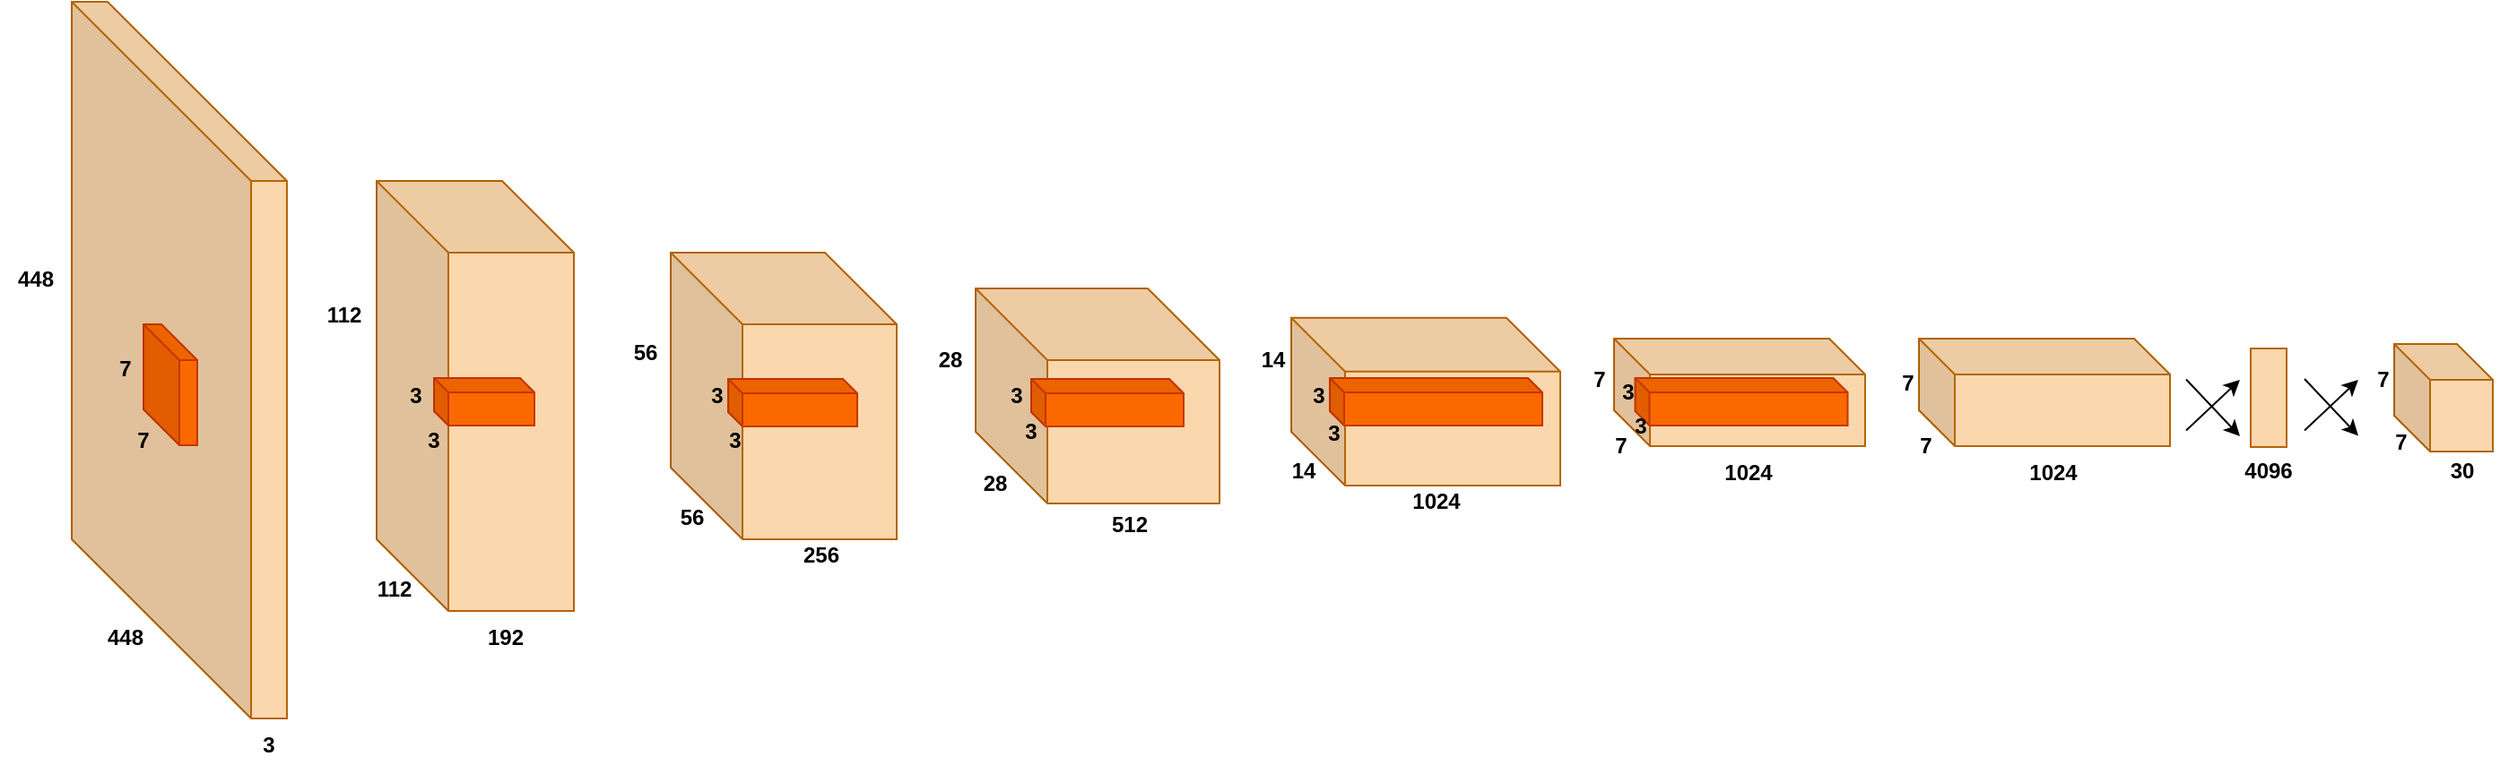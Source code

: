 <mxfile version="14.9.8" type="device"><diagram id="zFlVRU_5h1scILDpNqvU" name="Page-1"><mxGraphModel dx="1388" dy="1433" grid="0" gridSize="10" guides="1" tooltips="1" connect="1" arrows="1" fold="1" page="1" pageScale="1" pageWidth="1654" pageHeight="1169" background="#FFFFFF" math="0" shadow="0"><root><mxCell id="0"/><mxCell id="1" parent="0"/><mxCell id="fAfMOuDEGAaXCi6AJNAk-10" value="" style="shape=cube;whiteSpace=wrap;html=1;boundedLbl=1;backgroundOutline=1;darkOpacity=0.05;darkOpacity2=0.1;size=100;perimeterSpacing=0;strokeColor=#b46504;fillColor=#fad7ac;" vertex="1" parent="1"><mxGeometry x="60" y="260" width="120" height="400" as="geometry"/></mxCell><mxCell id="fAfMOuDEGAaXCi6AJNAk-14" value="3" style="text;html=1;strokeColor=none;fillColor=none;align=center;verticalAlign=middle;whiteSpace=wrap;rounded=0;fontStyle=1" vertex="1" parent="1"><mxGeometry x="150" y="660" width="40" height="30" as="geometry"/></mxCell><mxCell id="fAfMOuDEGAaXCi6AJNAk-15" value="448" style="text;html=1;strokeColor=none;fillColor=none;align=center;verticalAlign=middle;whiteSpace=wrap;rounded=0;fontStyle=1" vertex="1" parent="1"><mxGeometry x="70" y="600" width="40" height="30" as="geometry"/></mxCell><mxCell id="fAfMOuDEGAaXCi6AJNAk-16" value="448" style="text;html=1;strokeColor=none;fillColor=none;align=center;verticalAlign=middle;whiteSpace=wrap;rounded=0;fontStyle=1" vertex="1" parent="1"><mxGeometry x="20" y="400" width="40" height="30" as="geometry"/></mxCell><mxCell id="fAfMOuDEGAaXCi6AJNAk-18" value="7" style="text;html=1;strokeColor=none;fillColor=none;align=center;verticalAlign=middle;whiteSpace=wrap;rounded=0;fontStyle=1" vertex="1" parent="1"><mxGeometry x="80" y="490" width="40" height="30" as="geometry"/></mxCell><mxCell id="fAfMOuDEGAaXCi6AJNAk-19" value="7" style="text;html=1;strokeColor=none;fillColor=none;align=center;verticalAlign=middle;whiteSpace=wrap;rounded=0;fontStyle=1" vertex="1" parent="1"><mxGeometry x="70" y="450" width="40" height="30" as="geometry"/></mxCell><mxCell id="fAfMOuDEGAaXCi6AJNAk-21" value="" style="shape=cube;whiteSpace=wrap;html=1;boundedLbl=1;backgroundOutline=1;darkOpacity=0.05;darkOpacity2=0.1;strokeColor=#b46504;fillColor=#fad7ac;size=40;" vertex="1" parent="1"><mxGeometry x="230" y="360" width="110" height="240" as="geometry"/></mxCell><mxCell id="fAfMOuDEGAaXCi6AJNAk-23" value="" style="shape=cube;whiteSpace=wrap;html=1;boundedLbl=1;backgroundOutline=1;darkOpacity=0.05;darkOpacity2=0.1;strokeColor=#C73500;fillColor=#fa6800;fontColor=#000000;size=8;" vertex="1" parent="1"><mxGeometry x="262" y="470" width="56" height="26.5" as="geometry"/></mxCell><mxCell id="fAfMOuDEGAaXCi6AJNAk-24" value="3" style="text;html=1;strokeColor=none;fillColor=none;align=center;verticalAlign=middle;whiteSpace=wrap;rounded=0;fontStyle=1" vertex="1" parent="1"><mxGeometry x="242" y="489.5" width="40" height="30" as="geometry"/></mxCell><mxCell id="fAfMOuDEGAaXCi6AJNAk-25" value="3" style="text;html=1;strokeColor=none;fillColor=none;align=center;verticalAlign=middle;whiteSpace=wrap;rounded=0;fontStyle=1" vertex="1" parent="1"><mxGeometry x="232" y="464.5" width="40" height="30" as="geometry"/></mxCell><mxCell id="fAfMOuDEGAaXCi6AJNAk-26" value="112" style="text;html=1;strokeColor=none;fillColor=none;align=center;verticalAlign=middle;whiteSpace=wrap;rounded=0;fontStyle=1" vertex="1" parent="1"><mxGeometry x="192" y="420" width="40" height="30" as="geometry"/></mxCell><mxCell id="fAfMOuDEGAaXCi6AJNAk-27" value="112" style="text;html=1;strokeColor=none;fillColor=none;align=center;verticalAlign=middle;whiteSpace=wrap;rounded=0;fontStyle=1" vertex="1" parent="1"><mxGeometry x="220" y="573" width="40" height="30" as="geometry"/></mxCell><mxCell id="fAfMOuDEGAaXCi6AJNAk-28" value="192" style="text;html=1;strokeColor=none;fillColor=none;align=center;verticalAlign=middle;whiteSpace=wrap;rounded=0;fontStyle=1" vertex="1" parent="1"><mxGeometry x="282" y="600" width="40" height="30" as="geometry"/></mxCell><mxCell id="fAfMOuDEGAaXCi6AJNAk-29" value="" style="shape=cube;whiteSpace=wrap;html=1;boundedLbl=1;backgroundOutline=1;darkOpacity=0.05;darkOpacity2=0.1;strokeColor=#b46504;fillColor=#fad7ac;size=40;" vertex="1" parent="1"><mxGeometry x="394" y="400" width="126" height="160" as="geometry"/></mxCell><mxCell id="fAfMOuDEGAaXCi6AJNAk-31" value="" style="shape=cube;whiteSpace=wrap;html=1;boundedLbl=1;backgroundOutline=1;darkOpacity=0.05;darkOpacity2=0.1;strokeColor=#C73500;fillColor=#fa6800;fontColor=#000000;" vertex="1" parent="1"><mxGeometry x="100" y="440" width="30" height="67.5" as="geometry"/></mxCell><mxCell id="fAfMOuDEGAaXCi6AJNAk-33" value="56" style="text;html=1;strokeColor=none;fillColor=none;align=center;verticalAlign=middle;whiteSpace=wrap;rounded=0;fontStyle=1" vertex="1" parent="1"><mxGeometry x="360" y="440.5" width="40" height="30" as="geometry"/></mxCell><mxCell id="fAfMOuDEGAaXCi6AJNAk-34" value="56" style="text;html=1;strokeColor=none;fillColor=none;align=center;verticalAlign=middle;whiteSpace=wrap;rounded=0;fontStyle=1" vertex="1" parent="1"><mxGeometry x="386" y="540" width="40" height="15" as="geometry"/></mxCell><mxCell id="fAfMOuDEGAaXCi6AJNAk-35" value="" style="shape=cube;whiteSpace=wrap;html=1;boundedLbl=1;backgroundOutline=1;darkOpacity=0.05;darkOpacity2=0.1;strokeColor=#C73500;fillColor=#fa6800;fontColor=#000000;size=8;" vertex="1" parent="1"><mxGeometry x="426" y="470.5" width="72" height="26.5" as="geometry"/></mxCell><mxCell id="fAfMOuDEGAaXCi6AJNAk-36" value="3" style="text;html=1;strokeColor=none;fillColor=none;align=center;verticalAlign=middle;whiteSpace=wrap;rounded=0;fontStyle=1" vertex="1" parent="1"><mxGeometry x="410" y="490" width="40" height="30" as="geometry"/></mxCell><mxCell id="fAfMOuDEGAaXCi6AJNAk-37" value="3" style="text;html=1;strokeColor=none;fillColor=none;align=center;verticalAlign=middle;whiteSpace=wrap;rounded=0;fontStyle=1" vertex="1" parent="1"><mxGeometry x="400" y="465" width="40" height="30" as="geometry"/></mxCell><mxCell id="fAfMOuDEGAaXCi6AJNAk-38" value="" style="shape=cube;whiteSpace=wrap;html=1;boundedLbl=1;backgroundOutline=1;darkOpacity=0.05;darkOpacity2=0.1;strokeColor=#b46504;fillColor=#fad7ac;size=40;" vertex="1" parent="1"><mxGeometry x="564" y="420" width="136" height="120" as="geometry"/></mxCell><mxCell id="fAfMOuDEGAaXCi6AJNAk-39" value="256" style="text;html=1;strokeColor=none;fillColor=none;align=center;verticalAlign=middle;whiteSpace=wrap;rounded=0;fontStyle=1" vertex="1" parent="1"><mxGeometry x="458" y="554" width="40" height="30" as="geometry"/></mxCell><mxCell id="fAfMOuDEGAaXCi6AJNAk-40" value="512" style="text;html=1;strokeColor=none;fillColor=none;align=center;verticalAlign=middle;whiteSpace=wrap;rounded=0;fontStyle=1" vertex="1" parent="1"><mxGeometry x="630" y="536.5" width="40" height="30" as="geometry"/></mxCell><mxCell id="fAfMOuDEGAaXCi6AJNAk-41" value="" style="shape=cube;whiteSpace=wrap;html=1;boundedLbl=1;backgroundOutline=1;darkOpacity=0.05;darkOpacity2=0.1;strokeColor=#C73500;fillColor=#fa6800;fontColor=#000000;size=8;" vertex="1" parent="1"><mxGeometry x="595" y="470.5" width="85" height="26.5" as="geometry"/></mxCell><mxCell id="fAfMOuDEGAaXCi6AJNAk-42" value="3" style="text;html=1;strokeColor=none;fillColor=none;align=center;verticalAlign=middle;whiteSpace=wrap;rounded=0;fontStyle=1" vertex="1" parent="1"><mxGeometry x="575" y="485" width="40" height="30" as="geometry"/></mxCell><mxCell id="fAfMOuDEGAaXCi6AJNAk-43" value="3" style="text;html=1;strokeColor=none;fillColor=none;align=center;verticalAlign=middle;whiteSpace=wrap;rounded=0;fontStyle=1" vertex="1" parent="1"><mxGeometry x="567" y="465" width="40" height="30" as="geometry"/></mxCell><mxCell id="fAfMOuDEGAaXCi6AJNAk-47" value="28" style="text;html=1;strokeColor=none;fillColor=none;align=center;verticalAlign=middle;whiteSpace=wrap;rounded=0;fontStyle=1" vertex="1" parent="1"><mxGeometry x="530" y="445" width="40" height="30" as="geometry"/></mxCell><mxCell id="fAfMOuDEGAaXCi6AJNAk-49" value="28" style="text;html=1;strokeColor=none;fillColor=none;align=center;verticalAlign=middle;whiteSpace=wrap;rounded=0;fontStyle=1" vertex="1" parent="1"><mxGeometry x="555" y="514" width="40" height="30" as="geometry"/></mxCell><mxCell id="fAfMOuDEGAaXCi6AJNAk-51" value="" style="shape=cube;whiteSpace=wrap;html=1;boundedLbl=1;backgroundOutline=1;darkOpacity=0.05;darkOpacity2=0.1;strokeColor=#b46504;fillColor=#fad7ac;size=30;" vertex="1" parent="1"><mxGeometry x="740" y="436.38" width="150" height="93.62" as="geometry"/></mxCell><mxCell id="fAfMOuDEGAaXCi6AJNAk-52" value="1024" style="text;html=1;strokeColor=none;fillColor=none;align=center;verticalAlign=middle;whiteSpace=wrap;rounded=0;fontStyle=1" vertex="1" parent="1"><mxGeometry x="800.75" y="524" width="40" height="30" as="geometry"/></mxCell><mxCell id="fAfMOuDEGAaXCi6AJNAk-53" value="14" style="text;html=1;strokeColor=none;fillColor=none;align=center;verticalAlign=middle;whiteSpace=wrap;rounded=0;fontStyle=1" vertex="1" parent="1"><mxGeometry x="710" y="445" width="40" height="30" as="geometry"/></mxCell><mxCell id="fAfMOuDEGAaXCi6AJNAk-54" value="14" style="text;html=1;strokeColor=none;fillColor=none;align=center;verticalAlign=middle;whiteSpace=wrap;rounded=0;fontStyle=1" vertex="1" parent="1"><mxGeometry x="727" y="506.5" width="40" height="30" as="geometry"/></mxCell><mxCell id="fAfMOuDEGAaXCi6AJNAk-55" value="" style="shape=cube;whiteSpace=wrap;html=1;boundedLbl=1;backgroundOutline=1;darkOpacity=0.05;darkOpacity2=0.1;strokeColor=#C73500;fillColor=#fa6800;fontColor=#000000;size=8;" vertex="1" parent="1"><mxGeometry x="761.5" y="470" width="118.5" height="26.5" as="geometry"/></mxCell><mxCell id="fAfMOuDEGAaXCi6AJNAk-56" value="3" style="text;html=1;strokeColor=none;fillColor=none;align=center;verticalAlign=middle;whiteSpace=wrap;rounded=0;fontStyle=1" vertex="1" parent="1"><mxGeometry x="744" y="486" width="40" height="30" as="geometry"/></mxCell><mxCell id="fAfMOuDEGAaXCi6AJNAk-57" value="3" style="text;html=1;strokeColor=none;fillColor=none;align=center;verticalAlign=middle;whiteSpace=wrap;rounded=0;fontStyle=1" vertex="1" parent="1"><mxGeometry x="740" y="465" width="31" height="30" as="geometry"/></mxCell><mxCell id="fAfMOuDEGAaXCi6AJNAk-59" value="" style="shape=cube;whiteSpace=wrap;html=1;boundedLbl=1;backgroundOutline=1;darkOpacity=0.05;darkOpacity2=0.1;strokeColor=#b46504;fillColor=#fad7ac;size=20;" vertex="1" parent="1"><mxGeometry x="920" y="448" width="140" height="60" as="geometry"/></mxCell><mxCell id="fAfMOuDEGAaXCi6AJNAk-60" value="" style="shape=cube;whiteSpace=wrap;html=1;boundedLbl=1;backgroundOutline=1;darkOpacity=0.05;darkOpacity2=0.1;strokeColor=#C73500;fillColor=#fa6800;fontColor=#000000;size=8;" vertex="1" parent="1"><mxGeometry x="931.75" y="470" width="118.5" height="26.5" as="geometry"/></mxCell><mxCell id="fAfMOuDEGAaXCi6AJNAk-61" value="7" style="text;html=1;strokeColor=none;fillColor=none;align=center;verticalAlign=middle;whiteSpace=wrap;rounded=0;fontStyle=1" vertex="1" parent="1"><mxGeometry x="891.75" y="456" width="40" height="30" as="geometry"/></mxCell><mxCell id="fAfMOuDEGAaXCi6AJNAk-63" value="7" style="text;html=1;strokeColor=none;fillColor=none;align=center;verticalAlign=middle;whiteSpace=wrap;rounded=0;fontStyle=1" vertex="1" parent="1"><mxGeometry x="904" y="492.5" width="40" height="30" as="geometry"/></mxCell><mxCell id="fAfMOuDEGAaXCi6AJNAk-64" value="3" style="text;html=1;strokeColor=none;fillColor=none;align=center;verticalAlign=middle;whiteSpace=wrap;rounded=0;fontStyle=1" vertex="1" parent="1"><mxGeometry x="915" y="464.5" width="26" height="26.5" as="geometry"/></mxCell><mxCell id="fAfMOuDEGAaXCi6AJNAk-65" value="3" style="text;html=1;strokeColor=none;fillColor=none;align=center;verticalAlign=middle;whiteSpace=wrap;rounded=0;fontStyle=1" vertex="1" parent="1"><mxGeometry x="915" y="482" width="40" height="30" as="geometry"/></mxCell><mxCell id="fAfMOuDEGAaXCi6AJNAk-66" value="1024" style="text;html=1;strokeColor=none;fillColor=none;align=center;verticalAlign=middle;whiteSpace=wrap;rounded=0;fontStyle=1" vertex="1" parent="1"><mxGeometry x="975" y="508" width="40" height="30" as="geometry"/></mxCell><mxCell id="fAfMOuDEGAaXCi6AJNAk-79" value="" style="shape=cube;whiteSpace=wrap;html=1;boundedLbl=1;backgroundOutline=1;darkOpacity=0.05;darkOpacity2=0.1;strokeColor=#b46504;fillColor=#fad7ac;size=20;" vertex="1" parent="1"><mxGeometry x="1090" y="448" width="140" height="60" as="geometry"/></mxCell><mxCell id="fAfMOuDEGAaXCi6AJNAk-81" value="7" style="text;html=1;strokeColor=none;fillColor=none;align=center;verticalAlign=middle;whiteSpace=wrap;rounded=0;fontStyle=1" vertex="1" parent="1"><mxGeometry x="1074" y="492.5" width="40" height="30" as="geometry"/></mxCell><mxCell id="fAfMOuDEGAaXCi6AJNAk-84" value="1024" style="text;html=1;strokeColor=none;fillColor=none;align=center;verticalAlign=middle;whiteSpace=wrap;rounded=0;fontStyle=1" vertex="1" parent="1"><mxGeometry x="1145" y="508" width="40" height="30" as="geometry"/></mxCell><mxCell id="fAfMOuDEGAaXCi6AJNAk-85" value="7" style="text;html=1;strokeColor=none;fillColor=none;align=center;verticalAlign=middle;whiteSpace=wrap;rounded=0;fontStyle=1" vertex="1" parent="1"><mxGeometry x="1064" y="458" width="40" height="30" as="geometry"/></mxCell><mxCell id="fAfMOuDEGAaXCi6AJNAk-86" value="" style="rounded=0;whiteSpace=wrap;html=1;strokeColor=#b46504;fillColor=#fad7ac;rotation=90;" vertex="1" parent="1"><mxGeometry x="1257.5" y="471" width="55" height="20" as="geometry"/></mxCell><mxCell id="fAfMOuDEGAaXCi6AJNAk-87" value="4096" style="text;html=1;strokeColor=none;fillColor=none;align=center;verticalAlign=middle;whiteSpace=wrap;rounded=0;fontStyle=1" vertex="1" parent="1"><mxGeometry x="1265" y="506.5" width="40" height="30" as="geometry"/></mxCell><mxCell id="fAfMOuDEGAaXCi6AJNAk-88" value="" style="endArrow=classic;html=1;" edge="1" parent="1"><mxGeometry width="50" height="50" relative="1" as="geometry"><mxPoint x="1239" y="499.25" as="sourcePoint"/><mxPoint x="1269" y="471" as="targetPoint"/></mxGeometry></mxCell><mxCell id="fAfMOuDEGAaXCi6AJNAk-90" value="" style="endArrow=classic;html=1;" edge="1" parent="1"><mxGeometry width="50" height="50" relative="1" as="geometry"><mxPoint x="1239" y="470.75" as="sourcePoint"/><mxPoint x="1269" y="502.5" as="targetPoint"/></mxGeometry></mxCell><mxCell id="fAfMOuDEGAaXCi6AJNAk-91" value="" style="shape=cube;whiteSpace=wrap;html=1;boundedLbl=1;backgroundOutline=1;darkOpacity=0.05;darkOpacity2=0.1;strokeColor=#b46504;fillColor=#fad7ac;size=20;" vertex="1" parent="1"><mxGeometry x="1355" y="451" width="55" height="60" as="geometry"/></mxCell><mxCell id="fAfMOuDEGAaXCi6AJNAk-92" value="30" style="text;html=1;strokeColor=none;fillColor=none;align=center;verticalAlign=middle;whiteSpace=wrap;rounded=0;fontStyle=1" vertex="1" parent="1"><mxGeometry x="1373" y="507" width="40" height="30" as="geometry"/></mxCell><mxCell id="fAfMOuDEGAaXCi6AJNAk-93" value="7" style="text;html=1;strokeColor=none;fillColor=none;align=center;verticalAlign=middle;whiteSpace=wrap;rounded=0;fontStyle=1" vertex="1" parent="1"><mxGeometry x="1339" y="490.5" width="40" height="30" as="geometry"/></mxCell><mxCell id="fAfMOuDEGAaXCi6AJNAk-94" value="7" style="text;html=1;strokeColor=none;fillColor=none;align=center;verticalAlign=middle;whiteSpace=wrap;rounded=0;fontStyle=1" vertex="1" parent="1"><mxGeometry x="1329" y="456" width="40" height="30" as="geometry"/></mxCell><mxCell id="fAfMOuDEGAaXCi6AJNAk-106" value="" style="endArrow=classic;html=1;" edge="1" parent="1"><mxGeometry width="50" height="50" relative="1" as="geometry"><mxPoint x="1305" y="470.5" as="sourcePoint"/><mxPoint x="1335" y="502.25" as="targetPoint"/></mxGeometry></mxCell><mxCell id="fAfMOuDEGAaXCi6AJNAk-107" value="" style="endArrow=classic;html=1;" edge="1" parent="1"><mxGeometry width="50" height="50" relative="1" as="geometry"><mxPoint x="1305" y="499.25" as="sourcePoint"/><mxPoint x="1335" y="471" as="targetPoint"/></mxGeometry></mxCell></root></mxGraphModel></diagram></mxfile>
